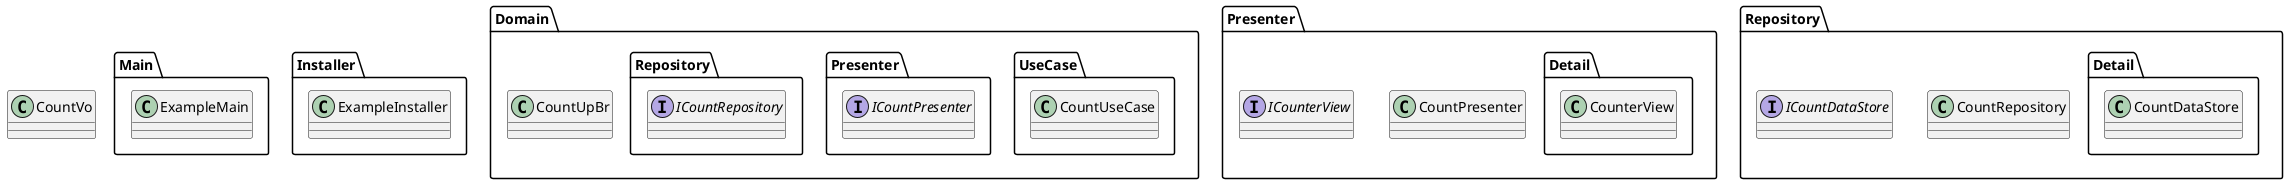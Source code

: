@startuml clean-architecture-example

package Main {
    class ExampleMain
}

package Installer {
    class ExampleInstaller
}

class CountVo

package Domain {
    class CountUpBr

    package Domain.UseCase {
        class CountUseCase
    }

    package Domain.Presenter {
        interface ICountPresenter
    }

    package Domain.Repository {
        interface ICountRepository
    }
}

package Presenter {
    class CountPresenter
    interface ICounterView

    package Presenter.Detail {
        class CounterView
    }
}

package Repository {
    class CountRepository
    interface ICountDataStore

    package Repository.Detail {
        class CountDataStore
    }
}

@enduml